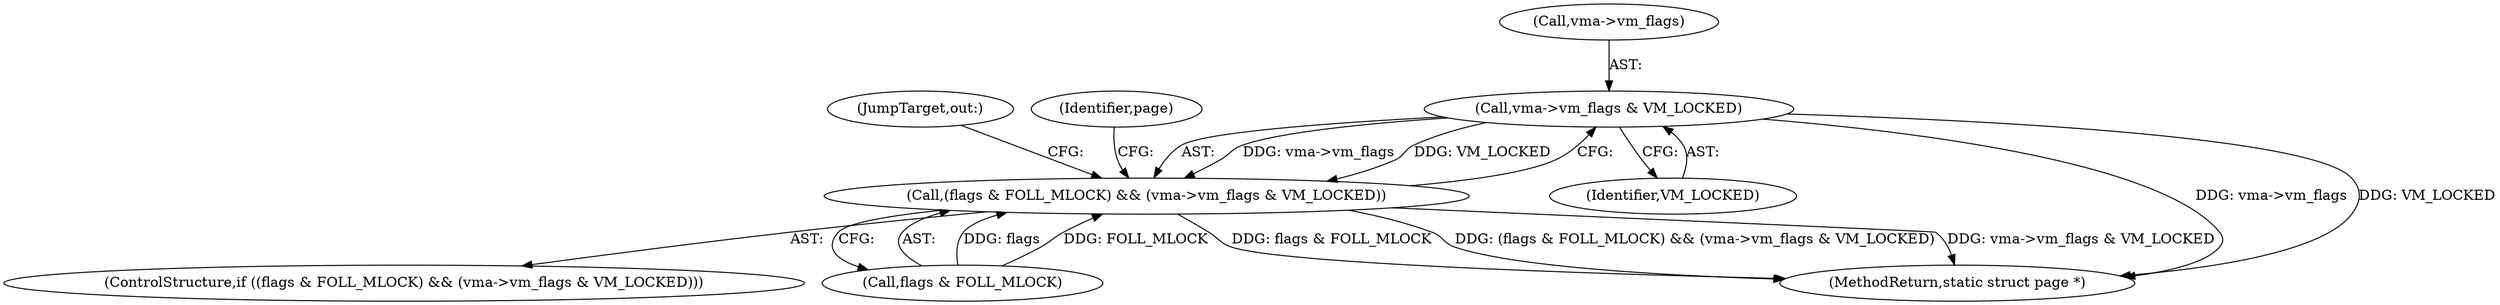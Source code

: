 digraph "0_linux_6b3a707736301c2128ca85ce85fb13f60b5e350a_4@pointer" {
"1000341" [label="(Call,vma->vm_flags & VM_LOCKED)"];
"1000337" [label="(Call,(flags & FOLL_MLOCK) && (vma->vm_flags & VM_LOCKED))"];
"1000364" [label="(JumpTarget,out:)"];
"1000342" [label="(Call,vma->vm_flags)"];
"1000345" [label="(Identifier,VM_LOCKED)"];
"1000349" [label="(Identifier,page)"];
"1000338" [label="(Call,flags & FOLL_MLOCK)"];
"1000336" [label="(ControlStructure,if ((flags & FOLL_MLOCK) && (vma->vm_flags & VM_LOCKED)))"];
"1000384" [label="(MethodReturn,static struct page *)"];
"1000337" [label="(Call,(flags & FOLL_MLOCK) && (vma->vm_flags & VM_LOCKED))"];
"1000341" [label="(Call,vma->vm_flags & VM_LOCKED)"];
"1000341" -> "1000337"  [label="AST: "];
"1000341" -> "1000345"  [label="CFG: "];
"1000342" -> "1000341"  [label="AST: "];
"1000345" -> "1000341"  [label="AST: "];
"1000337" -> "1000341"  [label="CFG: "];
"1000341" -> "1000384"  [label="DDG: vma->vm_flags"];
"1000341" -> "1000384"  [label="DDG: VM_LOCKED"];
"1000341" -> "1000337"  [label="DDG: vma->vm_flags"];
"1000341" -> "1000337"  [label="DDG: VM_LOCKED"];
"1000337" -> "1000336"  [label="AST: "];
"1000337" -> "1000338"  [label="CFG: "];
"1000338" -> "1000337"  [label="AST: "];
"1000349" -> "1000337"  [label="CFG: "];
"1000364" -> "1000337"  [label="CFG: "];
"1000337" -> "1000384"  [label="DDG: flags & FOLL_MLOCK"];
"1000337" -> "1000384"  [label="DDG: (flags & FOLL_MLOCK) && (vma->vm_flags & VM_LOCKED)"];
"1000337" -> "1000384"  [label="DDG: vma->vm_flags & VM_LOCKED"];
"1000338" -> "1000337"  [label="DDG: flags"];
"1000338" -> "1000337"  [label="DDG: FOLL_MLOCK"];
}
